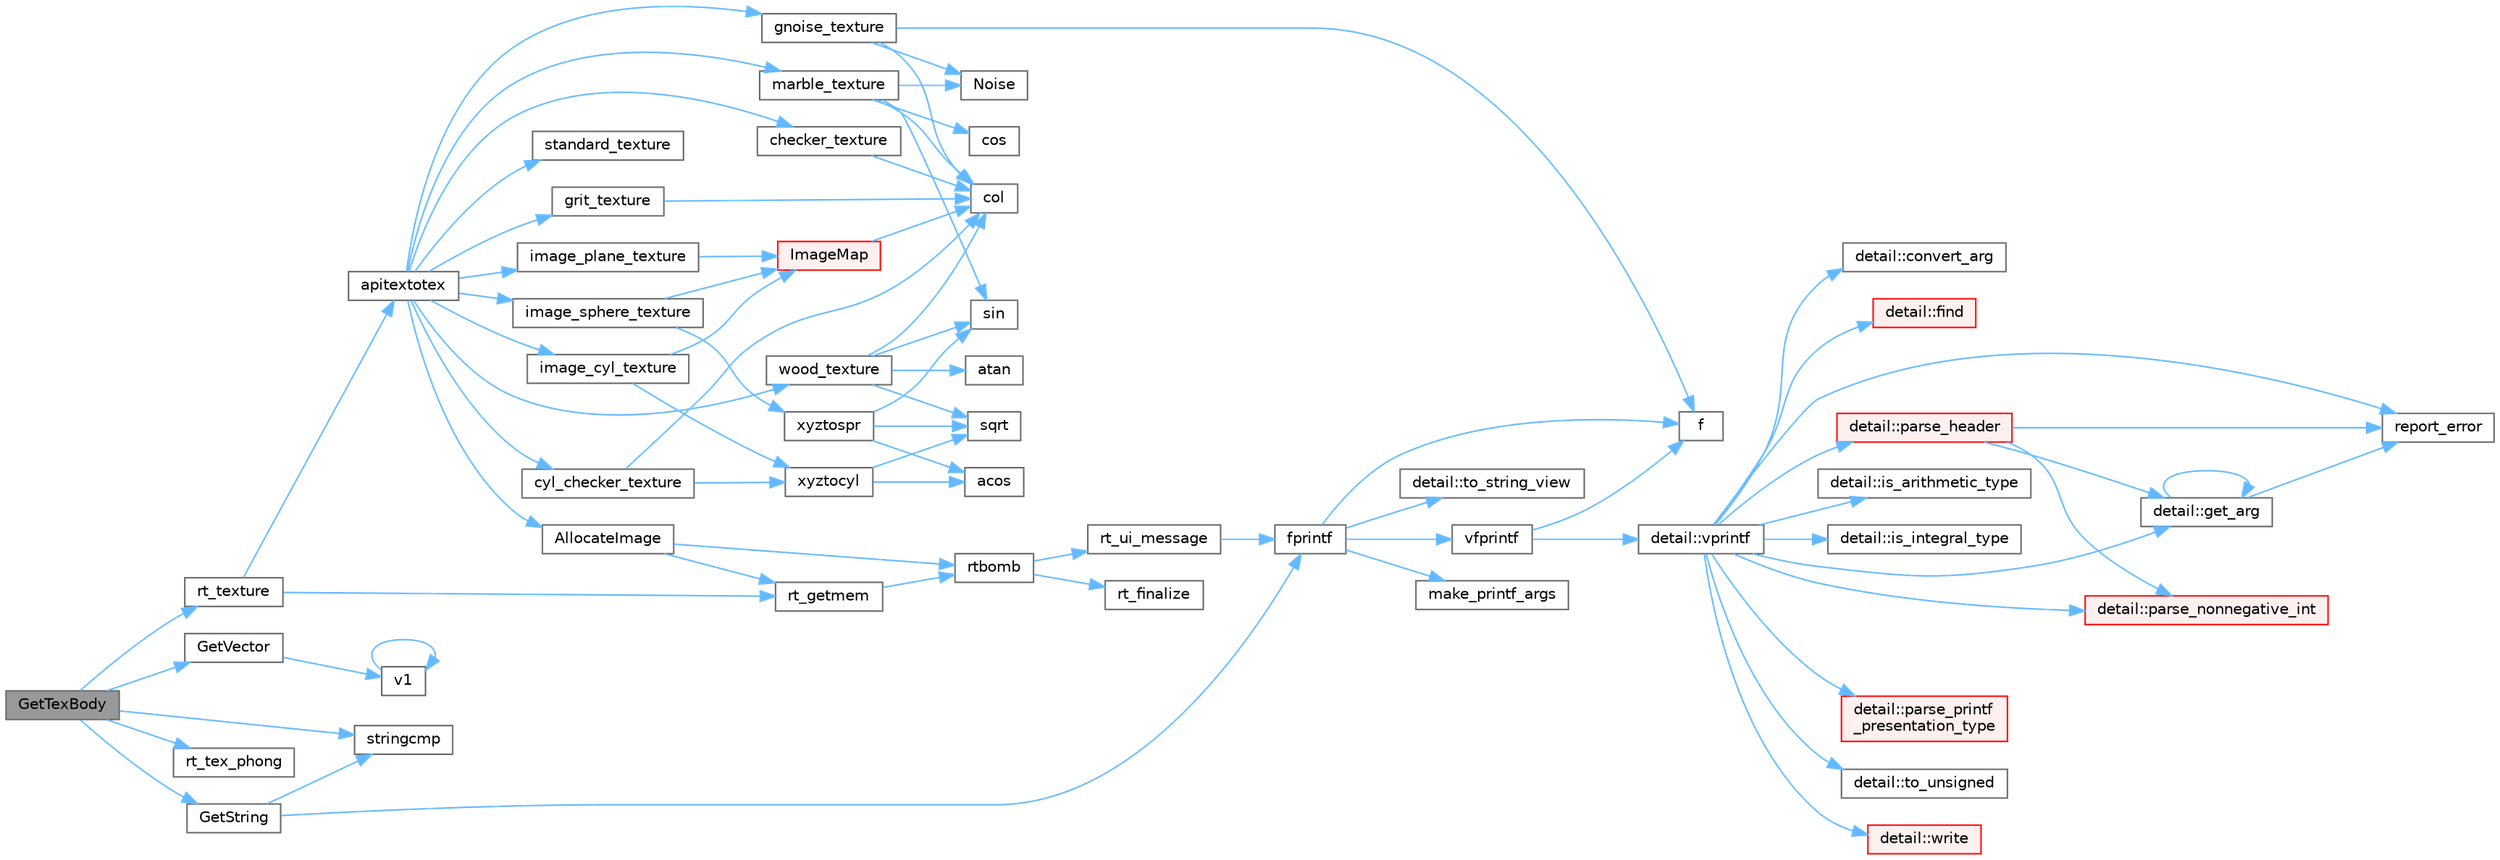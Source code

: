 digraph "GetTexBody"
{
 // LATEX_PDF_SIZE
  bgcolor="transparent";
  edge [fontname=Helvetica,fontsize=10,labelfontname=Helvetica,labelfontsize=10];
  node [fontname=Helvetica,fontsize=10,shape=box,height=0.2,width=0.4];
  rankdir="LR";
  Node1 [id="Node000001",label="GetTexBody",height=0.2,width=0.4,color="gray40", fillcolor="grey60", style="filled", fontcolor="black",tooltip=" "];
  Node1 -> Node2 [id="edge77_Node000001_Node000002",color="steelblue1",style="solid",tooltip=" "];
  Node2 [id="Node000002",label="GetString",height=0.2,width=0.4,color="grey40", fillcolor="white", style="filled",URL="$parse_8cpp.html#a79e0254cd128a92b56de23e8abaa2850",tooltip=" "];
  Node2 -> Node3 [id="edge78_Node000002_Node000003",color="steelblue1",style="solid",tooltip=" "];
  Node3 [id="Node000003",label="fprintf",height=0.2,width=0.4,color="grey40", fillcolor="white", style="filled",URL="$printf_8h.html#a9f315126362cae9675de1642105e631e",tooltip=" "];
  Node3 -> Node4 [id="edge79_Node000003_Node000004",color="steelblue1",style="solid",tooltip=" "];
  Node4 [id="Node000004",label="f",height=0.2,width=0.4,color="grey40", fillcolor="white", style="filled",URL="$cxx11__tensor__map_8cpp.html#a7f507fea02198f6cb81c86640c7b1a4e",tooltip=" "];
  Node3 -> Node5 [id="edge80_Node000003_Node000005",color="steelblue1",style="solid",tooltip=" "];
  Node5 [id="Node000005",label="make_printf_args",height=0.2,width=0.4,color="grey40", fillcolor="white", style="filled",URL="$printf_8h.html#a27dcc0efcda04388971dbea3c875f122",tooltip=" "];
  Node3 -> Node6 [id="edge81_Node000003_Node000006",color="steelblue1",style="solid",tooltip=" "];
  Node6 [id="Node000006",label="detail::to_string_view",height=0.2,width=0.4,color="grey40", fillcolor="white", style="filled",URL="$namespacedetail.html#abeae79fa3e1eded2d8fbd56cc9f0960e",tooltip=" "];
  Node3 -> Node7 [id="edge82_Node000003_Node000007",color="steelblue1",style="solid",tooltip=" "];
  Node7 [id="Node000007",label="vfprintf",height=0.2,width=0.4,color="grey40", fillcolor="white", style="filled",URL="$printf_8h.html#abb30aad964fc771fb52cf3ad88649df2",tooltip=" "];
  Node7 -> Node4 [id="edge83_Node000007_Node000004",color="steelblue1",style="solid",tooltip=" "];
  Node7 -> Node8 [id="edge84_Node000007_Node000008",color="steelblue1",style="solid",tooltip=" "];
  Node8 [id="Node000008",label="detail::vprintf",height=0.2,width=0.4,color="grey40", fillcolor="white", style="filled",URL="$namespacedetail.html#a1c8c2218e4c822aa8f743fb9c573717f",tooltip=" "];
  Node8 -> Node9 [id="edge85_Node000008_Node000009",color="steelblue1",style="solid",tooltip=" "];
  Node9 [id="Node000009",label="detail::convert_arg",height=0.2,width=0.4,color="grey40", fillcolor="white", style="filled",URL="$namespacedetail.html#a03c11572c9a664266d6925f327dec7f3",tooltip=" "];
  Node8 -> Node10 [id="edge86_Node000008_Node000010",color="steelblue1",style="solid",tooltip=" "];
  Node10 [id="Node000010",label="detail::find",height=0.2,width=0.4,color="red", fillcolor="#FFF0F0", style="filled",URL="$namespacedetail.html#a6b71952fab3dc32f3edb2c3e9811d8d9",tooltip=" "];
  Node8 -> Node12 [id="edge87_Node000008_Node000012",color="steelblue1",style="solid",tooltip=" "];
  Node12 [id="Node000012",label="detail::get_arg",height=0.2,width=0.4,color="grey40", fillcolor="white", style="filled",URL="$namespacedetail.html#a342ef250e45bd09b2ef666b6fae1c355",tooltip=" "];
  Node12 -> Node12 [id="edge88_Node000012_Node000012",color="steelblue1",style="solid",tooltip=" "];
  Node12 -> Node13 [id="edge89_Node000012_Node000013",color="steelblue1",style="solid",tooltip=" "];
  Node13 [id="Node000013",label="report_error",height=0.2,width=0.4,color="grey40", fillcolor="white", style="filled",URL="$format-inl_8h.html#a5555893692b00b61b3886349332fd01f",tooltip=" "];
  Node8 -> Node14 [id="edge90_Node000008_Node000014",color="steelblue1",style="solid",tooltip=" "];
  Node14 [id="Node000014",label="detail::is_arithmetic_type",height=0.2,width=0.4,color="grey40", fillcolor="white", style="filled",URL="$namespacedetail.html#a802c50a56a3495fdab6020b375ba1389",tooltip=" "];
  Node8 -> Node15 [id="edge91_Node000008_Node000015",color="steelblue1",style="solid",tooltip=" "];
  Node15 [id="Node000015",label="detail::is_integral_type",height=0.2,width=0.4,color="grey40", fillcolor="white", style="filled",URL="$namespacedetail.html#a2a60f8d1bee41b803f43fc42b707b5d1",tooltip=" "];
  Node8 -> Node16 [id="edge92_Node000008_Node000016",color="steelblue1",style="solid",tooltip=" "];
  Node16 [id="Node000016",label="detail::parse_header",height=0.2,width=0.4,color="red", fillcolor="#FFF0F0", style="filled",URL="$namespacedetail.html#afc9d93e58b8edb8077f8bc8eee7f4035",tooltip=" "];
  Node16 -> Node12 [id="edge93_Node000016_Node000012",color="steelblue1",style="solid",tooltip=" "];
  Node16 -> Node25 [id="edge94_Node000016_Node000025",color="steelblue1",style="solid",tooltip=" "];
  Node25 [id="Node000025",label="detail::parse_nonnegative_int",height=0.2,width=0.4,color="red", fillcolor="#FFF0F0", style="filled",URL="$namespacedetail.html#a338caba782225e115a9902d4d0835f5f",tooltip=" "];
  Node16 -> Node13 [id="edge95_Node000016_Node000013",color="steelblue1",style="solid",tooltip=" "];
  Node8 -> Node25 [id="edge96_Node000008_Node000025",color="steelblue1",style="solid",tooltip=" "];
  Node8 -> Node28 [id="edge97_Node000008_Node000028",color="steelblue1",style="solid",tooltip=" "];
  Node28 [id="Node000028",label="detail::parse_printf\l_presentation_type",height=0.2,width=0.4,color="red", fillcolor="#FFF0F0", style="filled",URL="$namespacedetail.html#aa2cb095169b23e3a66260ad7078f44cc",tooltip=" "];
  Node8 -> Node13 [id="edge98_Node000008_Node000013",color="steelblue1",style="solid",tooltip=" "];
  Node8 -> Node30 [id="edge99_Node000008_Node000030",color="steelblue1",style="solid",tooltip=" "];
  Node30 [id="Node000030",label="detail::to_unsigned",height=0.2,width=0.4,color="grey40", fillcolor="white", style="filled",URL="$namespacedetail.html#a4855e668246c731a97484efc329f2aac",tooltip=" "];
  Node8 -> Node31 [id="edge100_Node000008_Node000031",color="steelblue1",style="solid",tooltip=" "];
  Node31 [id="Node000031",label="detail::write",height=0.2,width=0.4,color="red", fillcolor="#FFF0F0", style="filled",URL="$namespacedetail.html#a29dacf26eedc9e3575fb57329a5ca0a3",tooltip=" "];
  Node2 -> Node35 [id="edge101_Node000002_Node000035",color="steelblue1",style="solid",tooltip=" "];
  Node35 [id="Node000035",label="stringcmp",height=0.2,width=0.4,color="grey40", fillcolor="white", style="filled",URL="$parse_8cpp.html#a10e812c093d06c8f91685243dfd5670d",tooltip=" "];
  Node1 -> Node36 [id="edge102_Node000001_Node000036",color="steelblue1",style="solid",tooltip=" "];
  Node36 [id="Node000036",label="GetVector",height=0.2,width=0.4,color="grey40", fillcolor="white", style="filled",URL="$parse_8cpp.html#aa05035bdaae3230f25f564d4ce9b2a64",tooltip=" "];
  Node36 -> Node37 [id="edge103_Node000036_Node000037",color="steelblue1",style="solid",tooltip=" "];
  Node37 [id="Node000037",label="v1",height=0.2,width=0.4,color="grey40", fillcolor="white", style="filled",URL="$_tutorial___reshape_mat2_vec_8cpp.html#a10bd710692c91bc238f2e1da77730678",tooltip=" "];
  Node37 -> Node37 [id="edge104_Node000037_Node000037",color="steelblue1",style="solid",tooltip=" "];
  Node1 -> Node38 [id="edge105_Node000001_Node000038",color="steelblue1",style="solid",tooltip=" "];
  Node38 [id="Node000038",label="rt_tex_phong",height=0.2,width=0.4,color="grey40", fillcolor="white", style="filled",URL="$api_8cpp.html#a630adc33f717b01bf04b8cbdf4e3aa86",tooltip=" "];
  Node1 -> Node39 [id="edge106_Node000001_Node000039",color="steelblue1",style="solid",tooltip=" "];
  Node39 [id="Node000039",label="rt_texture",height=0.2,width=0.4,color="grey40", fillcolor="white", style="filled",URL="$api_8cpp.html#a6c4440ce7b2b3e0659577fdbbda3f120",tooltip=" "];
  Node39 -> Node40 [id="edge107_Node000039_Node000040",color="steelblue1",style="solid",tooltip=" "];
  Node40 [id="Node000040",label="apitextotex",height=0.2,width=0.4,color="grey40", fillcolor="white", style="filled",URL="$api_8cpp.html#a498a435f3fff94779e591e58e77f7bb0",tooltip=" "];
  Node40 -> Node41 [id="edge108_Node000040_Node000041",color="steelblue1",style="solid",tooltip=" "];
  Node41 [id="Node000041",label="AllocateImage",height=0.2,width=0.4,color="grey40", fillcolor="white", style="filled",URL="$imap_8cpp.html#a6137217c6fd64e2b8e929c1386404c11",tooltip=" "];
  Node41 -> Node42 [id="edge109_Node000041_Node000042",color="steelblue1",style="solid",tooltip=" "];
  Node42 [id="Node000042",label="rt_getmem",height=0.2,width=0.4,color="grey40", fillcolor="white", style="filled",URL="$util_8cpp.html#a55411670110436341b6dba465125eb8f",tooltip=" "];
  Node42 -> Node43 [id="edge110_Node000042_Node000043",color="steelblue1",style="solid",tooltip=" "];
  Node43 [id="Node000043",label="rtbomb",height=0.2,width=0.4,color="grey40", fillcolor="white", style="filled",URL="$util_8cpp.html#ab11ff87b1a71787f653c8026fe800e3d",tooltip=" "];
  Node43 -> Node44 [id="edge111_Node000043_Node000044",color="steelblue1",style="solid",tooltip=" "];
  Node44 [id="Node000044",label="rt_finalize",height=0.2,width=0.4,color="grey40", fillcolor="white", style="filled",URL="$tachyon__video_8cpp.html#a846c00845423b3f83b3192ae8b179604",tooltip=" "];
  Node43 -> Node45 [id="edge112_Node000043_Node000045",color="steelblue1",style="solid",tooltip=" "];
  Node45 [id="Node000045",label="rt_ui_message",height=0.2,width=0.4,color="grey40", fillcolor="white", style="filled",URL="$ui_8cpp.html#aea0c1431950c57ff36231c7f4ba804f1",tooltip=" "];
  Node45 -> Node3 [id="edge113_Node000045_Node000003",color="steelblue1",style="solid",tooltip=" "];
  Node41 -> Node43 [id="edge114_Node000041_Node000043",color="steelblue1",style="solid",tooltip=" "];
  Node40 -> Node46 [id="edge115_Node000040_Node000046",color="steelblue1",style="solid",tooltip=" "];
  Node46 [id="Node000046",label="checker_texture",height=0.2,width=0.4,color="grey40", fillcolor="white", style="filled",URL="$texture_8cpp.html#a926e657803b803fc22d46dfd2721dd5b",tooltip=" "];
  Node46 -> Node47 [id="edge116_Node000046_Node000047",color="steelblue1",style="solid",tooltip=" "];
  Node47 [id="Node000047",label="col",height=0.2,width=0.4,color="grey40", fillcolor="white", style="filled",URL="$_matrix_base__col_8cpp.html#aa168d9544aa6d49fce0cbfc0bec849b0",tooltip=" "];
  Node40 -> Node48 [id="edge117_Node000040_Node000048",color="steelblue1",style="solid",tooltip=" "];
  Node48 [id="Node000048",label="cyl_checker_texture",height=0.2,width=0.4,color="grey40", fillcolor="white", style="filled",URL="$texture_8cpp.html#ad59b944c5f5bcc3927f7ccfad55c9383",tooltip=" "];
  Node48 -> Node47 [id="edge118_Node000048_Node000047",color="steelblue1",style="solid",tooltip=" "];
  Node48 -> Node49 [id="edge119_Node000048_Node000049",color="steelblue1",style="solid",tooltip=" "];
  Node49 [id="Node000049",label="xyztocyl",height=0.2,width=0.4,color="grey40", fillcolor="white", style="filled",URL="$coordsys_8cpp.html#a8d423c923b15bb4152f5b78acdbc8909",tooltip=" "];
  Node49 -> Node50 [id="edge120_Node000049_Node000050",color="steelblue1",style="solid",tooltip=" "];
  Node50 [id="Node000050",label="acos",height=0.2,width=0.4,color="grey40", fillcolor="white", style="filled",URL="$_array_cwise_unary_ops_8h.html#a4ae93c48c742ccd51e0ec59fa85b49bd",tooltip=" "];
  Node49 -> Node51 [id="edge121_Node000049_Node000051",color="steelblue1",style="solid",tooltip=" "];
  Node51 [id="Node000051",label="sqrt",height=0.2,width=0.4,color="grey40", fillcolor="white", style="filled",URL="$_array_cwise_unary_ops_8h.html#a656b9217a2fcb6de59dc8d1eb3079cc7",tooltip=" "];
  Node40 -> Node52 [id="edge122_Node000040_Node000052",color="steelblue1",style="solid",tooltip=" "];
  Node52 [id="Node000052",label="gnoise_texture",height=0.2,width=0.4,color="grey40", fillcolor="white", style="filled",URL="$texture_8cpp.html#a3a1df603709a4c931d8f0f28c334c32a",tooltip=" "];
  Node52 -> Node47 [id="edge123_Node000052_Node000047",color="steelblue1",style="solid",tooltip=" "];
  Node52 -> Node4 [id="edge124_Node000052_Node000004",color="steelblue1",style="solid",tooltip=" "];
  Node52 -> Node53 [id="edge125_Node000052_Node000053",color="steelblue1",style="solid",tooltip=" "];
  Node53 [id="Node000053",label="Noise",height=0.2,width=0.4,color="grey40", fillcolor="white", style="filled",URL="$texture_8cpp.html#a073429e5704f95835fe2100776cd6123",tooltip=" "];
  Node40 -> Node54 [id="edge126_Node000040_Node000054",color="steelblue1",style="solid",tooltip=" "];
  Node54 [id="Node000054",label="grit_texture",height=0.2,width=0.4,color="grey40", fillcolor="white", style="filled",URL="$texture_8cpp.html#a16f421e0c0ee9b0738a087138f1980a7",tooltip=" "];
  Node54 -> Node47 [id="edge127_Node000054_Node000047",color="steelblue1",style="solid",tooltip=" "];
  Node40 -> Node55 [id="edge128_Node000040_Node000055",color="steelblue1",style="solid",tooltip=" "];
  Node55 [id="Node000055",label="image_cyl_texture",height=0.2,width=0.4,color="grey40", fillcolor="white", style="filled",URL="$texture_8cpp.html#a52b48381cb910d5f143894200411ff37",tooltip=" "];
  Node55 -> Node56 [id="edge129_Node000055_Node000056",color="steelblue1",style="solid",tooltip=" "];
  Node56 [id="Node000056",label="ImageMap",height=0.2,width=0.4,color="red", fillcolor="#FFF0F0", style="filled",URL="$imap_8cpp.html#a079e2e7ffcd1e5f680773edd3e4fc1e3",tooltip=" "];
  Node56 -> Node47 [id="edge130_Node000056_Node000047",color="steelblue1",style="solid",tooltip=" "];
  Node55 -> Node49 [id="edge131_Node000055_Node000049",color="steelblue1",style="solid",tooltip=" "];
  Node40 -> Node64 [id="edge132_Node000040_Node000064",color="steelblue1",style="solid",tooltip=" "];
  Node64 [id="Node000064",label="image_plane_texture",height=0.2,width=0.4,color="grey40", fillcolor="white", style="filled",URL="$texture_8cpp.html#a41be0bb1ac0fb0b858aac298513728c5",tooltip=" "];
  Node64 -> Node56 [id="edge133_Node000064_Node000056",color="steelblue1",style="solid",tooltip=" "];
  Node40 -> Node65 [id="edge134_Node000040_Node000065",color="steelblue1",style="solid",tooltip=" "];
  Node65 [id="Node000065",label="image_sphere_texture",height=0.2,width=0.4,color="grey40", fillcolor="white", style="filled",URL="$texture_8cpp.html#ac7dc3e6c82bb9bd39a3bba235b8c6327",tooltip=" "];
  Node65 -> Node56 [id="edge135_Node000065_Node000056",color="steelblue1",style="solid",tooltip=" "];
  Node65 -> Node66 [id="edge136_Node000065_Node000066",color="steelblue1",style="solid",tooltip=" "];
  Node66 [id="Node000066",label="xyztospr",height=0.2,width=0.4,color="grey40", fillcolor="white", style="filled",URL="$coordsys_8cpp.html#a0638a87de3a5fba02698d7b5922b1260",tooltip=" "];
  Node66 -> Node50 [id="edge137_Node000066_Node000050",color="steelblue1",style="solid",tooltip=" "];
  Node66 -> Node67 [id="edge138_Node000066_Node000067",color="steelblue1",style="solid",tooltip=" "];
  Node67 [id="Node000067",label="sin",height=0.2,width=0.4,color="grey40", fillcolor="white", style="filled",URL="$_array_cwise_unary_ops_8h.html#a9cfb0ea58bd813510a9e2db18a5e49f0",tooltip=" "];
  Node66 -> Node51 [id="edge139_Node000066_Node000051",color="steelblue1",style="solid",tooltip=" "];
  Node40 -> Node68 [id="edge140_Node000040_Node000068",color="steelblue1",style="solid",tooltip=" "];
  Node68 [id="Node000068",label="marble_texture",height=0.2,width=0.4,color="grey40", fillcolor="white", style="filled",URL="$texture_8cpp.html#a7e0f5928595ddb9dbd249c681e061180",tooltip=" "];
  Node68 -> Node47 [id="edge141_Node000068_Node000047",color="steelblue1",style="solid",tooltip=" "];
  Node68 -> Node69 [id="edge142_Node000068_Node000069",color="steelblue1",style="solid",tooltip=" "];
  Node69 [id="Node000069",label="cos",height=0.2,width=0.4,color="grey40", fillcolor="white", style="filled",URL="$_array_cwise_unary_ops_8h.html#a92b03396990b0e9eea0731aa406e31a4",tooltip=" "];
  Node68 -> Node53 [id="edge143_Node000068_Node000053",color="steelblue1",style="solid",tooltip=" "];
  Node68 -> Node67 [id="edge144_Node000068_Node000067",color="steelblue1",style="solid",tooltip=" "];
  Node40 -> Node70 [id="edge145_Node000040_Node000070",color="steelblue1",style="solid",tooltip=" "];
  Node70 [id="Node000070",label="standard_texture",height=0.2,width=0.4,color="grey40", fillcolor="white", style="filled",URL="$texture_8cpp.html#a657e9303e0ae6f79b98458d353f0c3a8",tooltip=" "];
  Node40 -> Node71 [id="edge146_Node000040_Node000071",color="steelblue1",style="solid",tooltip=" "];
  Node71 [id="Node000071",label="wood_texture",height=0.2,width=0.4,color="grey40", fillcolor="white", style="filled",URL="$texture_8cpp.html#a083476ab18f69b1813e05f61d34ac3fa",tooltip=" "];
  Node71 -> Node72 [id="edge147_Node000071_Node000072",color="steelblue1",style="solid",tooltip=" "];
  Node72 [id="Node000072",label="atan",height=0.2,width=0.4,color="grey40", fillcolor="white", style="filled",URL="$_array_cwise_unary_ops_8h.html#aa79a675523a09fa6151004de7a3807d6",tooltip=" "];
  Node71 -> Node47 [id="edge148_Node000071_Node000047",color="steelblue1",style="solid",tooltip=" "];
  Node71 -> Node67 [id="edge149_Node000071_Node000067",color="steelblue1",style="solid",tooltip=" "];
  Node71 -> Node51 [id="edge150_Node000071_Node000051",color="steelblue1",style="solid",tooltip=" "];
  Node39 -> Node42 [id="edge151_Node000039_Node000042",color="steelblue1",style="solid",tooltip=" "];
  Node1 -> Node35 [id="edge152_Node000001_Node000035",color="steelblue1",style="solid",tooltip=" "];
}
